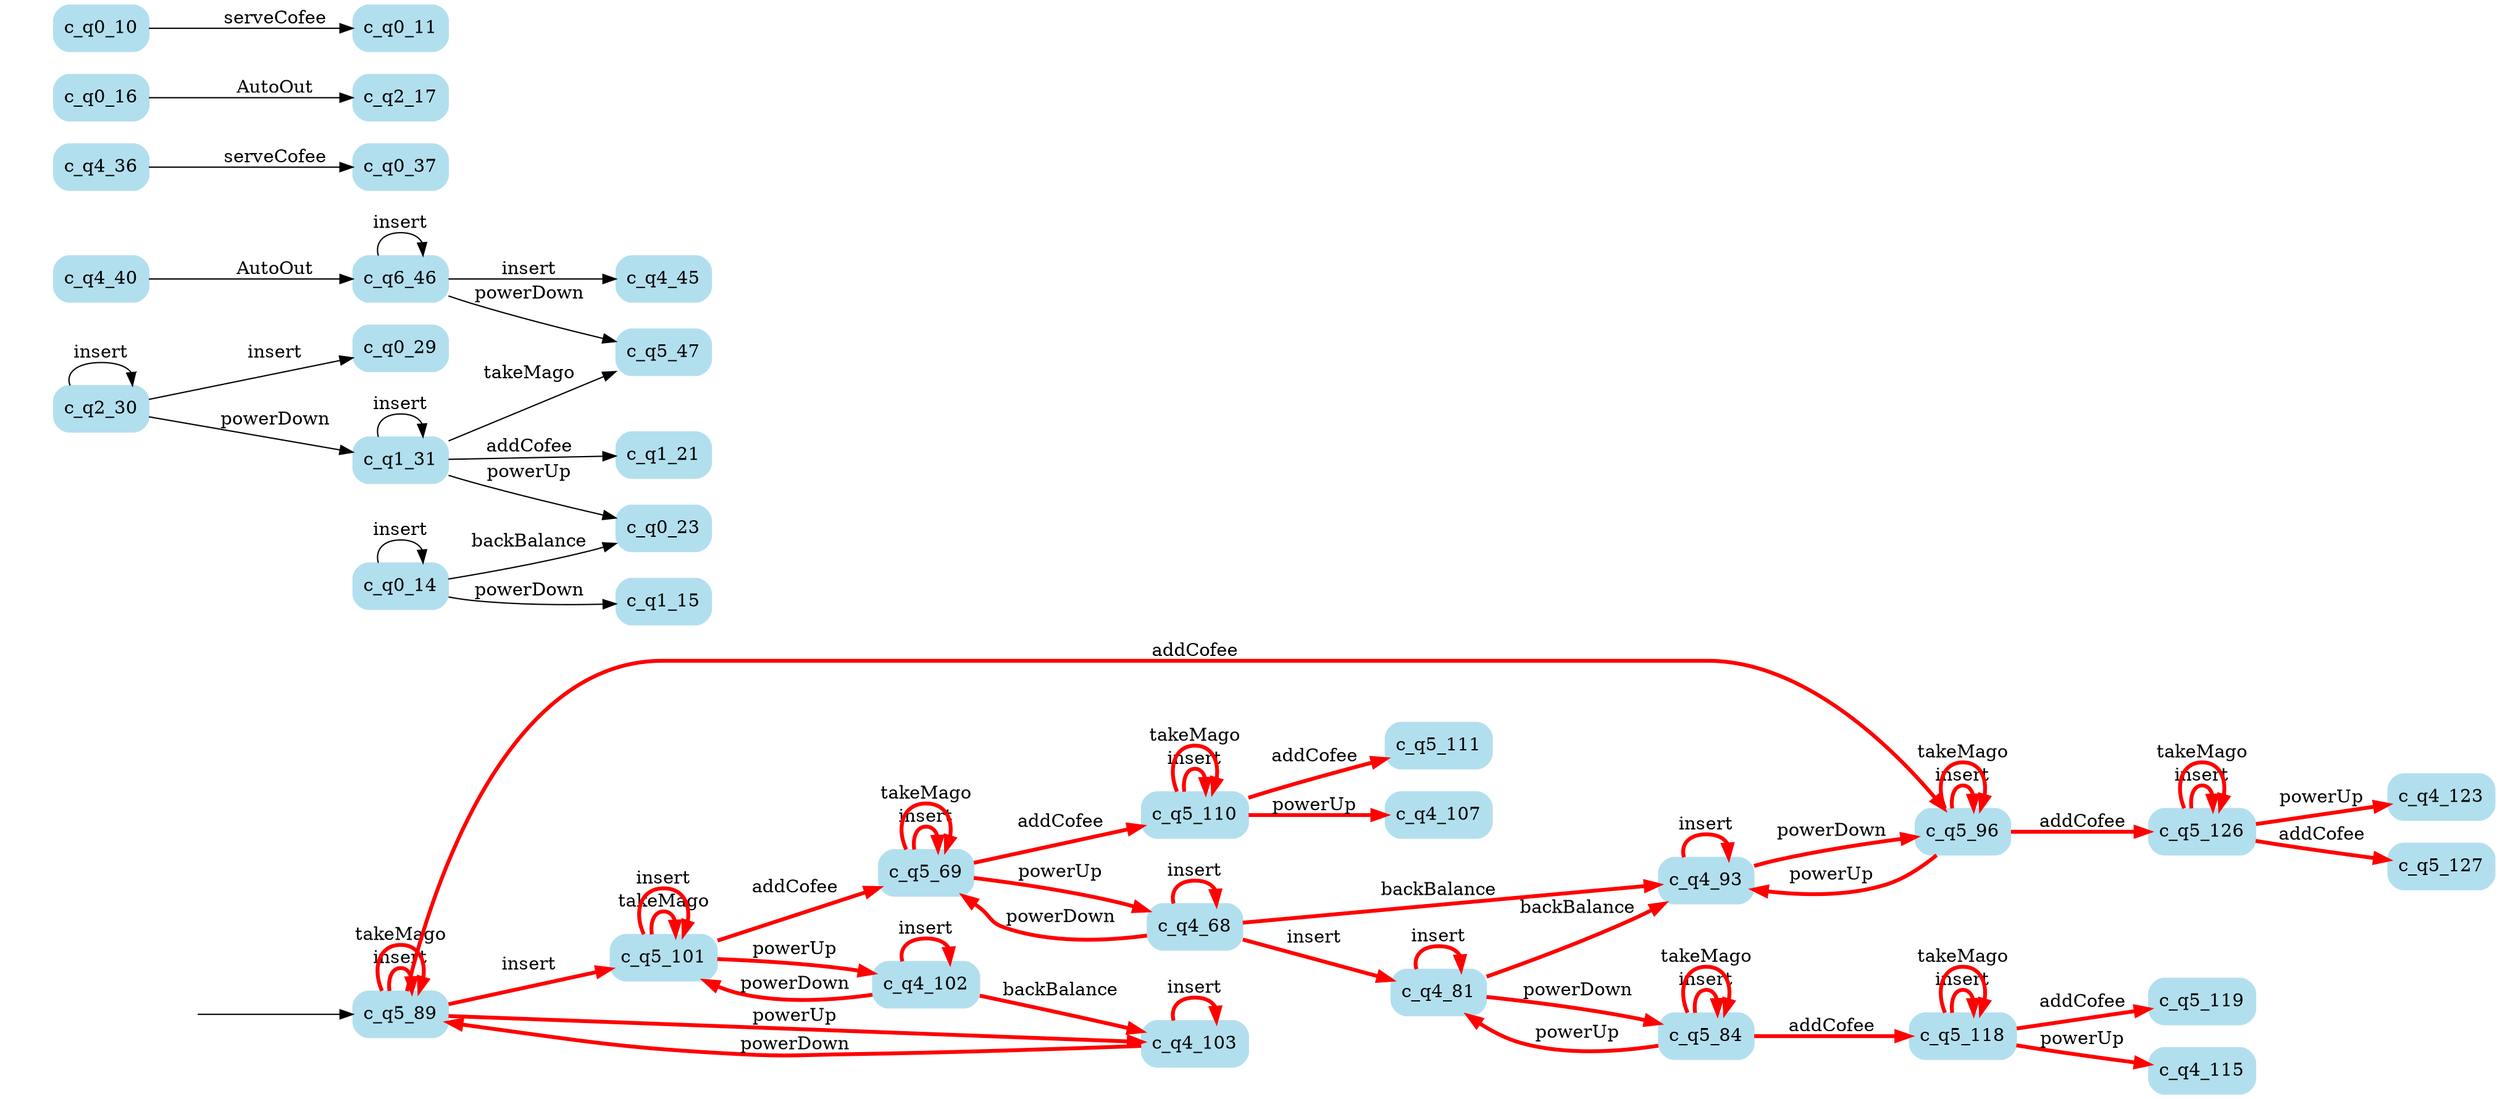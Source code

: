 digraph G {

	rankdir = LR;

	start_c_q5_89[style=invisible];

	node[shape=box, style="rounded, filled", color=lightblue2];

	c_q4_40[label="c_q4_40"];
	c_q5_89[label="c_q5_89"];
	c_q6_46[label="c_q6_46"];
	c_q5_84[label="c_q5_84"];
	c_q5_101[label="c_q5_101"];
	c_q4_123[label="c_q4_123"];
	c_q5_96[label="c_q5_96"];
	c_q4_102[label="c_q4_102"];
	c_q0_14[label="c_q0_14"];
	c_q5_69[label="c_q5_69"];
	c_q4_36[label="c_q4_36"];
	c_q0_37[label="c_q0_37"];
	c_q4_68[label="c_q4_68"];
	c_q5_126[label="c_q5_126"];
	c_q1_15[label="c_q1_15"];
	c_q0_23[label="c_q0_23"];
	c_q4_81[label="c_q4_81"];
	c_q1_21[label="c_q1_21"];
	c_q5_118[label="c_q5_118"];
	c_q2_17[label="c_q2_17"];
	c_q2_30[label="c_q2_30"];
	c_q4_103[label="c_q4_103"];
	c_q5_110[label="c_q5_110"];
	c_q5_47[label="c_q5_47"];
	c_q4_107[label="c_q4_107"];
	c_q4_45[label="c_q4_45"];
	c_q5_127[label="c_q5_127"];
	c_q0_29[label="c_q0_29"];
	c_q0_16[label="c_q0_16"];
	c_q1_31[label="c_q1_31"];
	c_q5_119[label="c_q5_119"];
	c_q4_115[label="c_q4_115"];
	c_q0_11[label="c_q0_11"];
	c_q4_93[label="c_q4_93"];
	c_q0_10[label="c_q0_10"];
	c_q5_111[label="c_q5_111"];

	start_c_q5_89 -> c_q5_89;
	c_q5_89 -> c_q5_101[label="insert", penwidth=3, color=red];
	c_q5_101 -> c_q5_101[label="takeMago", penwidth=3, color=red];
	c_q5_101 -> c_q5_69[label="addCofee", penwidth=3, color=red];
	c_q5_69 -> c_q4_68[label="powerUp", penwidth=3, color=red];
	c_q0_14 -> c_q0_14[label="insert"];
	c_q0_10 -> c_q0_11[label="serveCofee"];
	c_q0_14 -> c_q0_23[label="backBalance"];
	c_q0_14 -> c_q1_15[label="powerDown"];
	c_q0_16 -> c_q2_17[label="AutoOut"];
	c_q1_31 -> c_q1_31[label="insert"];
	c_q1_31 -> c_q1_21[label="addCofee"];
	c_q1_31 -> c_q0_23[label="powerUp"];
	c_q1_31 -> c_q5_47[label="takeMago"];
	c_q2_30 -> c_q2_30[label="insert"];
	c_q2_30 -> c_q0_29[label="insert"];
	c_q2_30 -> c_q1_31[label="powerDown"];
	c_q4_68 -> c_q4_81[label="insert", penwidth=3, color=red];
	c_q4_68 -> c_q4_93[label="backBalance", penwidth=3, color=red];
	c_q4_36 -> c_q0_37[label="serveCofee"];
	c_q4_81 -> c_q5_84[label="powerDown", penwidth=3, color=red];
	c_q4_40 -> c_q6_46[label="AutoOut"];
	c_q6_46 -> c_q6_46[label="insert"];
	c_q6_46 -> c_q4_45[label="insert"];
	c_q6_46 -> c_q5_47[label="powerDown"];
	c_q5_89 -> c_q5_89[label="insert", penwidth=3, color=red];
	c_q5_89 -> c_q4_103[label="powerUp", penwidth=3, color=red];
	c_q5_89 -> c_q5_89[label="takeMago", penwidth=3, color=red];
	c_q5_89 -> c_q5_96[label="addCofee", penwidth=3, color=red];
	c_q5_101 -> c_q5_101[label="insert", penwidth=3, color=red];
	c_q5_101 -> c_q4_102[label="powerUp", penwidth=3, color=red];
	c_q5_69 -> c_q5_69[label="insert", penwidth=3, color=red];
	c_q5_69 -> c_q5_69[label="takeMago", penwidth=3, color=red];
	c_q5_69 -> c_q5_110[label="addCofee", penwidth=3, color=red];
	c_q4_68 -> c_q4_68[label="insert", penwidth=3, color=red];
	c_q4_68 -> c_q5_69[label="powerDown", penwidth=3, color=red];
	c_q4_81 -> c_q4_81[label="insert", penwidth=3, color=red];
	c_q4_81 -> c_q4_93[label="backBalance", penwidth=3, color=red];
	c_q4_93 -> c_q4_93[label="insert", penwidth=3, color=red];
	c_q4_93 -> c_q5_96[label="powerDown", penwidth=3, color=red];
	c_q5_84 -> c_q5_84[label="insert", penwidth=3, color=red];
	c_q5_84 -> c_q4_81[label="powerUp", penwidth=3, color=red];
	c_q5_84 -> c_q5_84[label="takeMago", penwidth=3, color=red];
	c_q5_84 -> c_q5_118[label="addCofee", penwidth=3, color=red];
	c_q4_103 -> c_q4_103[label="insert", penwidth=3, color=red];
	c_q4_103 -> c_q5_89[label="powerDown", penwidth=3, color=red];
	c_q5_96 -> c_q5_96[label="insert", penwidth=3, color=red];
	c_q5_96 -> c_q4_93[label="powerUp", penwidth=3, color=red];
	c_q5_96 -> c_q5_96[label="takeMago", penwidth=3, color=red];
	c_q5_96 -> c_q5_126[label="addCofee", penwidth=3, color=red];
	c_q4_102 -> c_q4_102[label="insert", penwidth=3, color=red];
	c_q4_102 -> c_q5_101[label="powerDown", penwidth=3, color=red];
	c_q4_102 -> c_q4_103[label="backBalance", penwidth=3, color=red];
	c_q5_110 -> c_q5_110[label="insert", penwidth=3, color=red];
	c_q5_110 -> c_q4_107[label="powerUp", penwidth=3, color=red];
	c_q5_110 -> c_q5_110[label="takeMago", penwidth=3, color=red];
	c_q5_110 -> c_q5_111[label="addCofee", penwidth=3, color=red];
	c_q5_118 -> c_q5_118[label="insert", penwidth=3, color=red];
	c_q5_118 -> c_q4_115[label="powerUp", penwidth=3, color=red];
	c_q5_118 -> c_q5_118[label="takeMago", penwidth=3, color=red];
	c_q5_118 -> c_q5_119[label="addCofee", penwidth=3, color=red];
	c_q5_126 -> c_q5_126[label="insert", penwidth=3, color=red];
	c_q5_126 -> c_q4_123[label="powerUp", penwidth=3, color=red];
	c_q5_126 -> c_q5_126[label="takeMago", penwidth=3, color=red];
	c_q5_126 -> c_q5_127[label="addCofee", penwidth=3, color=red];

}